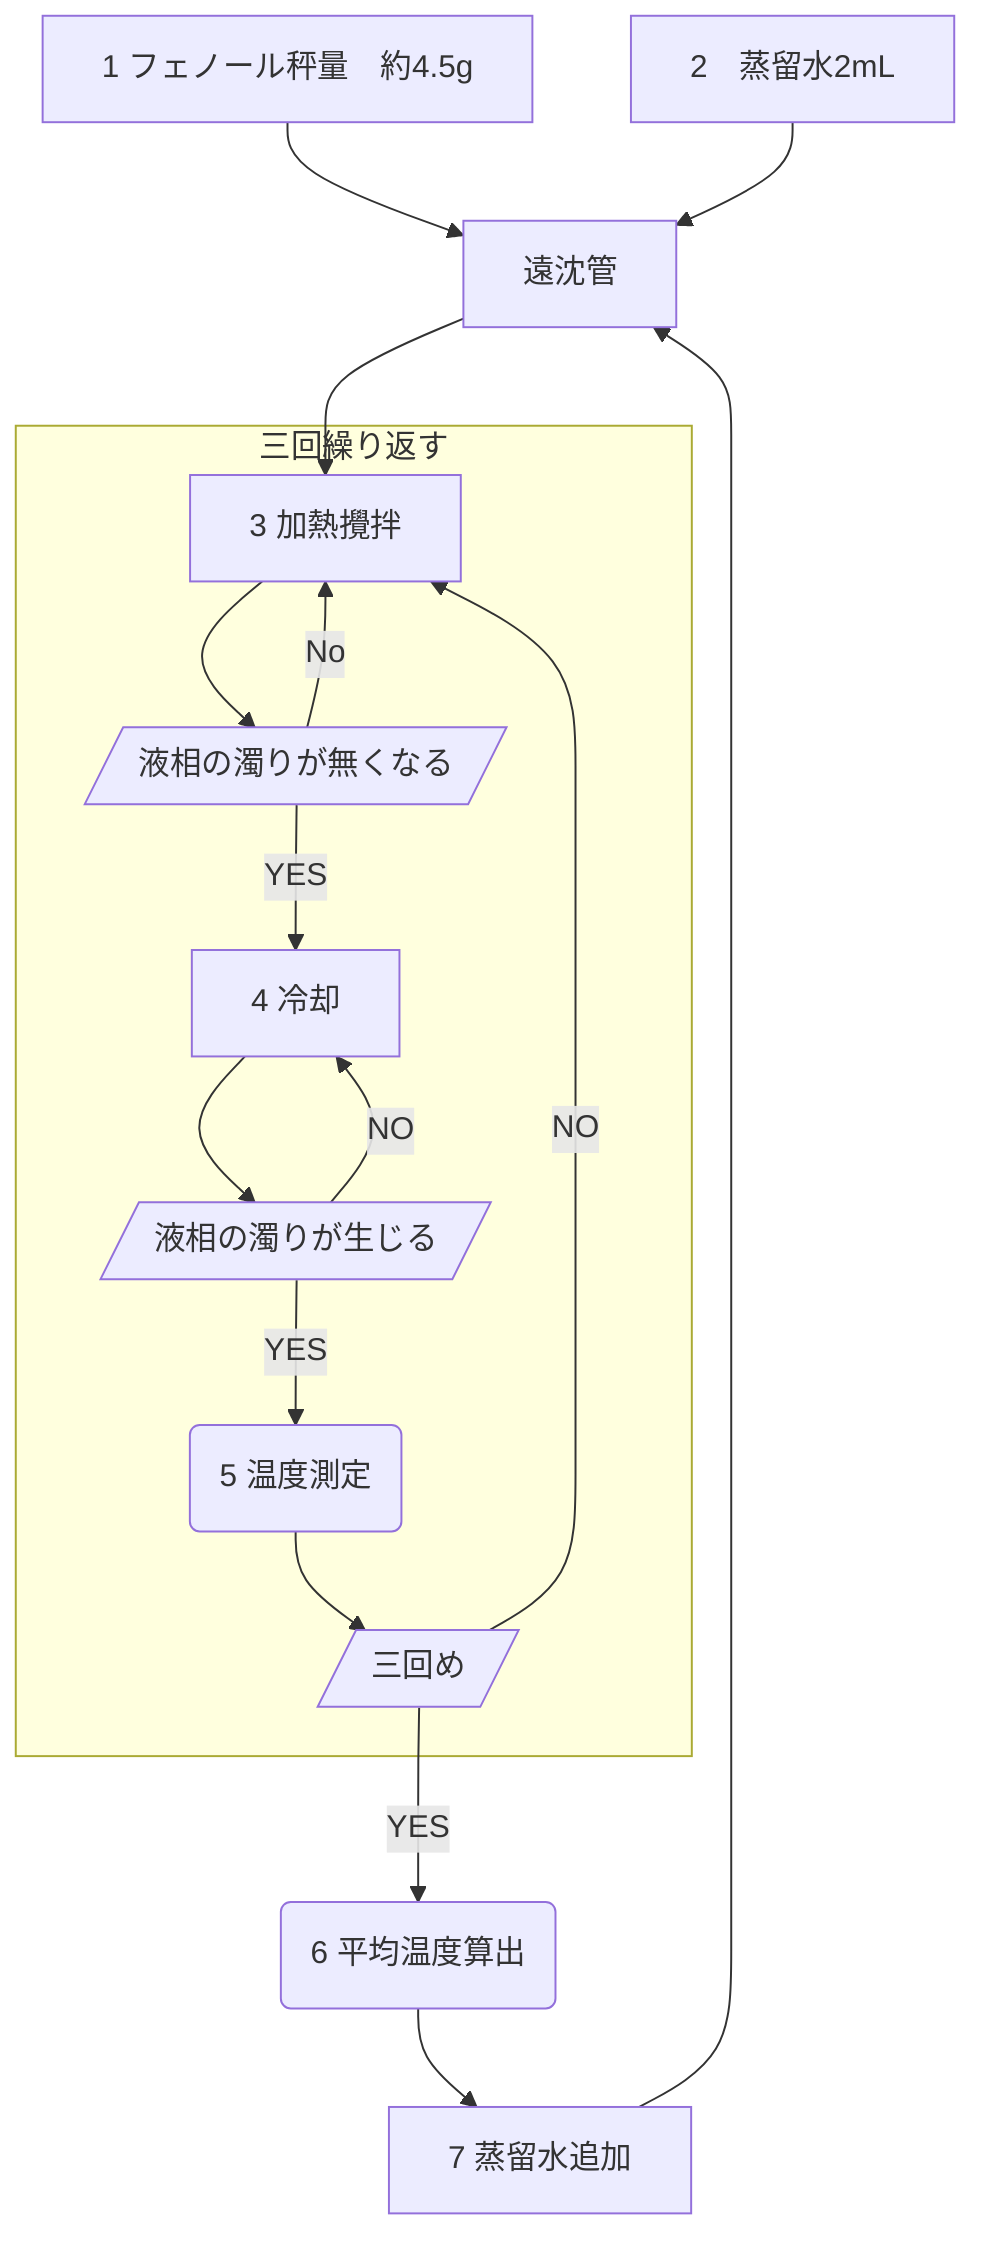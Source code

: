 graph TD
1[1 フェノール秤量　約4.5g]
2[2　蒸留水2mL]
3[遠沈管]
4[3 加熱攪拌]
5[/液相の濁りが無くなる/]
6[4 冷却]
7[/液相の濁りが生じる/]
8(5 温度測定)
9[7 蒸留水追加]
10(6 平均温度算出)
11[/三回め/]

1-->3
2-->3
3-->4
subgraph 三回繰り返す
4-->5
5-->|YES|6
5-->|No|4
6-->7
7-->|YES|8
7-->|NO|6
8-->11
end
11-->|YES|10
11-->|NO|4
10-->9
9-->3